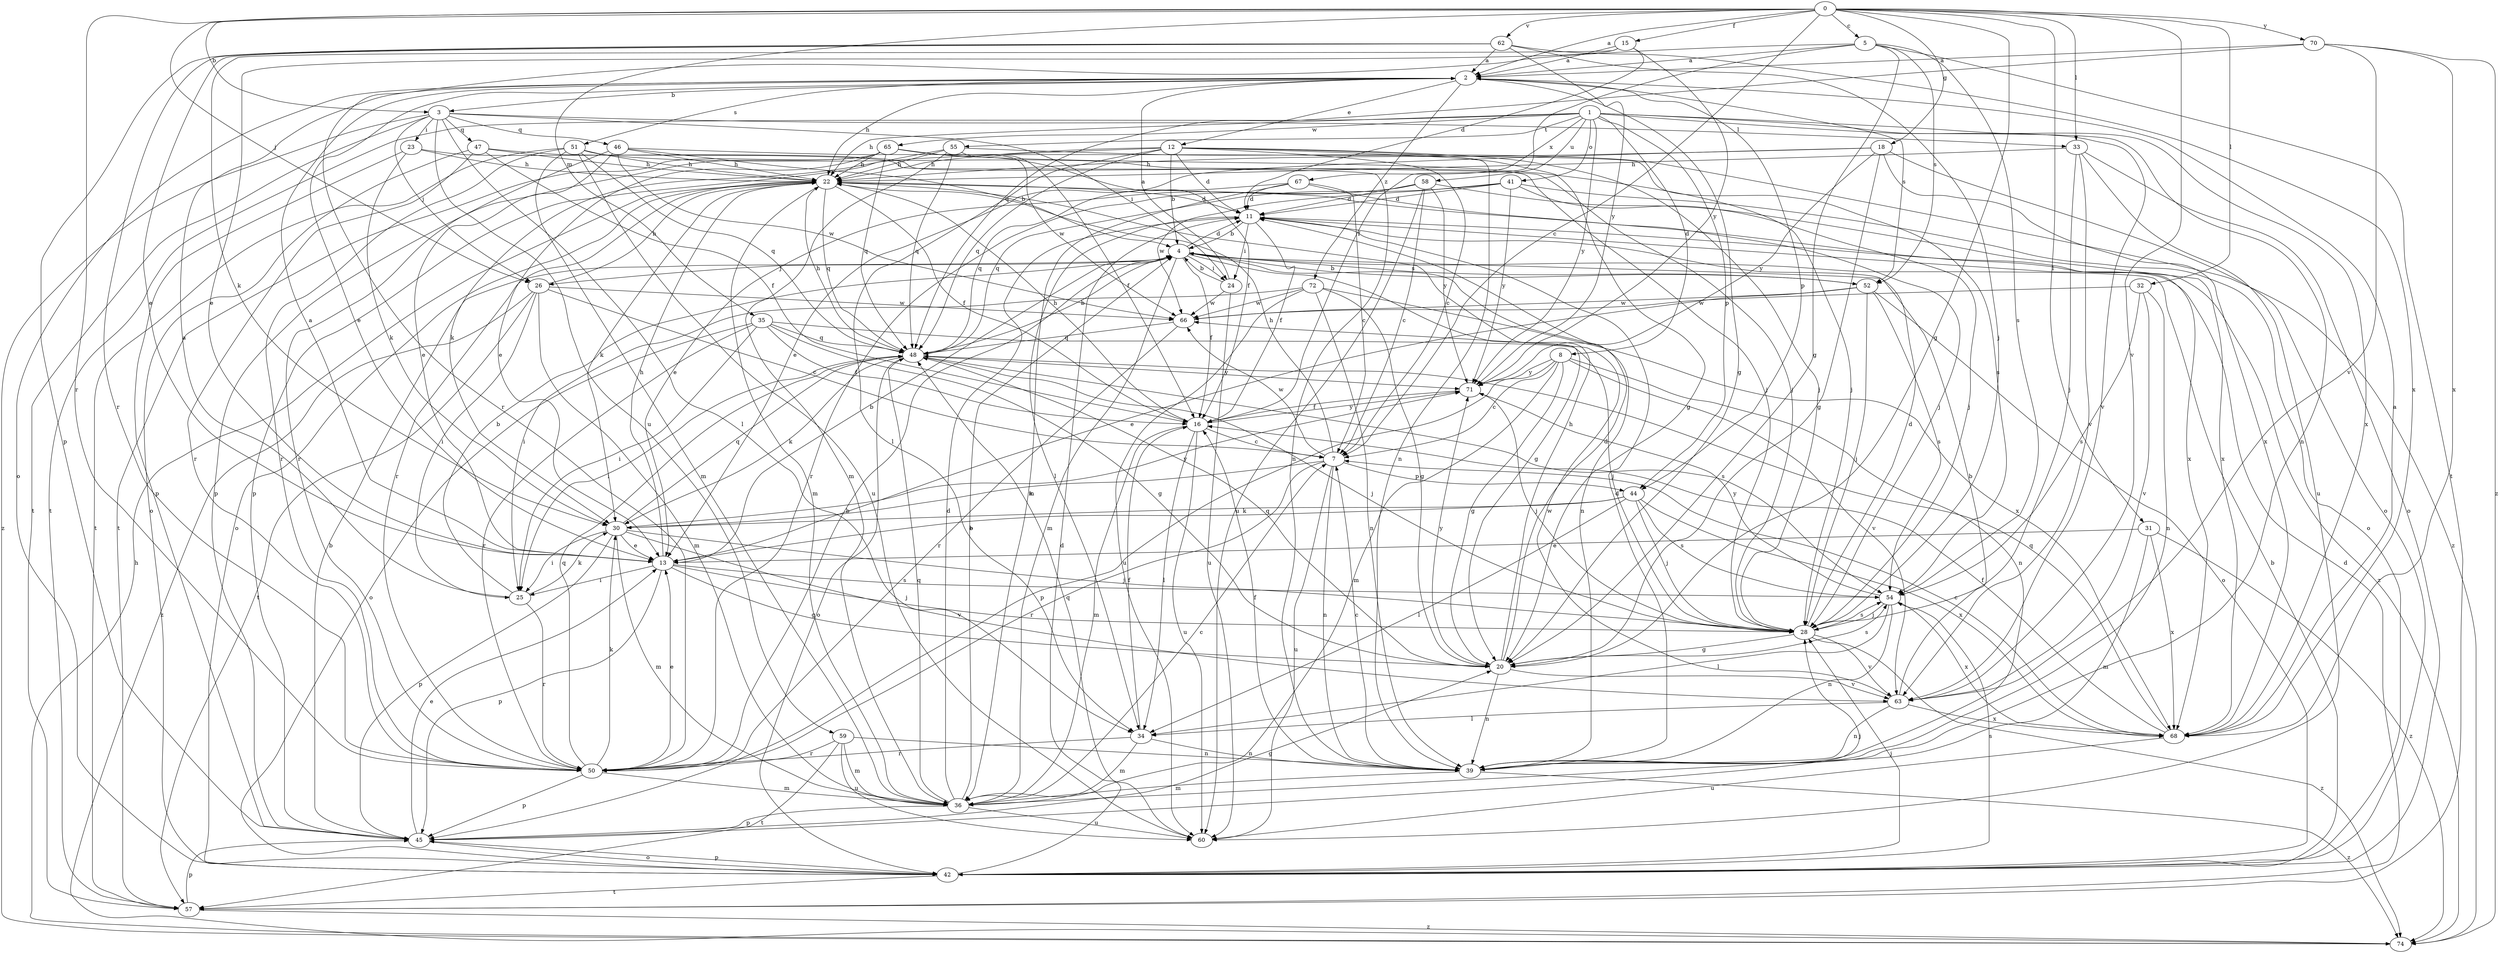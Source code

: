 strict digraph  {
0;
1;
2;
3;
4;
5;
7;
8;
11;
12;
13;
15;
16;
18;
20;
22;
23;
24;
25;
26;
28;
30;
31;
32;
33;
34;
35;
36;
39;
41;
42;
44;
45;
46;
47;
48;
50;
51;
52;
54;
55;
57;
58;
59;
60;
62;
63;
65;
66;
67;
68;
70;
71;
72;
74;
0 -> 2  [label=a];
0 -> 3  [label=b];
0 -> 5  [label=c];
0 -> 7  [label=c];
0 -> 15  [label=f];
0 -> 18  [label=g];
0 -> 20  [label=g];
0 -> 26  [label=j];
0 -> 31  [label=l];
0 -> 32  [label=l];
0 -> 33  [label=l];
0 -> 35  [label=m];
0 -> 50  [label=r];
0 -> 62  [label=v];
0 -> 63  [label=v];
0 -> 70  [label=y];
1 -> 8  [label=d];
1 -> 22  [label=h];
1 -> 39  [label=n];
1 -> 41  [label=o];
1 -> 44  [label=p];
1 -> 55  [label=t];
1 -> 57  [label=t];
1 -> 58  [label=u];
1 -> 63  [label=v];
1 -> 65  [label=w];
1 -> 67  [label=x];
1 -> 68  [label=x];
1 -> 71  [label=y];
2 -> 3  [label=b];
2 -> 12  [label=e];
2 -> 13  [label=e];
2 -> 20  [label=g];
2 -> 22  [label=h];
2 -> 42  [label=o];
2 -> 44  [label=p];
2 -> 51  [label=s];
2 -> 52  [label=s];
2 -> 72  [label=z];
3 -> 23  [label=i];
3 -> 24  [label=i];
3 -> 26  [label=j];
3 -> 33  [label=l];
3 -> 34  [label=l];
3 -> 46  [label=q];
3 -> 47  [label=q];
3 -> 57  [label=t];
3 -> 59  [label=u];
3 -> 74  [label=z];
4 -> 11  [label=d];
4 -> 16  [label=f];
4 -> 20  [label=g];
4 -> 24  [label=i];
4 -> 26  [label=j];
4 -> 36  [label=m];
4 -> 39  [label=n];
4 -> 52  [label=s];
5 -> 2  [label=a];
5 -> 16  [label=f];
5 -> 20  [label=g];
5 -> 50  [label=r];
5 -> 52  [label=s];
5 -> 54  [label=s];
5 -> 57  [label=t];
7 -> 22  [label=h];
7 -> 30  [label=k];
7 -> 39  [label=n];
7 -> 44  [label=p];
7 -> 50  [label=r];
7 -> 60  [label=u];
7 -> 66  [label=w];
8 -> 7  [label=c];
8 -> 20  [label=g];
8 -> 36  [label=m];
8 -> 39  [label=n];
8 -> 45  [label=p];
8 -> 63  [label=v];
8 -> 71  [label=y];
11 -> 4  [label=b];
11 -> 16  [label=f];
11 -> 24  [label=i];
11 -> 34  [label=l];
11 -> 74  [label=z];
12 -> 4  [label=b];
12 -> 7  [label=c];
12 -> 11  [label=d];
12 -> 20  [label=g];
12 -> 22  [label=h];
12 -> 28  [label=j];
12 -> 34  [label=l];
12 -> 39  [label=n];
12 -> 45  [label=p];
12 -> 48  [label=q];
13 -> 2  [label=a];
13 -> 4  [label=b];
13 -> 20  [label=g];
13 -> 22  [label=h];
13 -> 25  [label=i];
13 -> 28  [label=j];
13 -> 45  [label=p];
13 -> 54  [label=s];
15 -> 2  [label=a];
15 -> 11  [label=d];
15 -> 13  [label=e];
15 -> 30  [label=k];
15 -> 71  [label=y];
16 -> 7  [label=c];
16 -> 22  [label=h];
16 -> 34  [label=l];
16 -> 36  [label=m];
16 -> 60  [label=u];
16 -> 71  [label=y];
18 -> 13  [label=e];
18 -> 20  [label=g];
18 -> 22  [label=h];
18 -> 42  [label=o];
18 -> 68  [label=x];
18 -> 71  [label=y];
20 -> 11  [label=d];
20 -> 22  [label=h];
20 -> 39  [label=n];
20 -> 48  [label=q];
20 -> 54  [label=s];
20 -> 63  [label=v];
20 -> 71  [label=y];
22 -> 11  [label=d];
22 -> 16  [label=f];
22 -> 30  [label=k];
22 -> 36  [label=m];
22 -> 42  [label=o];
22 -> 48  [label=q];
22 -> 50  [label=r];
22 -> 68  [label=x];
23 -> 22  [label=h];
23 -> 28  [label=j];
23 -> 30  [label=k];
23 -> 45  [label=p];
24 -> 2  [label=a];
24 -> 4  [label=b];
24 -> 60  [label=u];
24 -> 66  [label=w];
25 -> 2  [label=a];
25 -> 4  [label=b];
25 -> 30  [label=k];
25 -> 50  [label=r];
26 -> 7  [label=c];
26 -> 22  [label=h];
26 -> 25  [label=i];
26 -> 36  [label=m];
26 -> 57  [label=t];
26 -> 66  [label=w];
26 -> 74  [label=z];
28 -> 11  [label=d];
28 -> 20  [label=g];
28 -> 54  [label=s];
28 -> 63  [label=v];
28 -> 74  [label=z];
30 -> 13  [label=e];
30 -> 25  [label=i];
30 -> 28  [label=j];
30 -> 36  [label=m];
30 -> 45  [label=p];
30 -> 48  [label=q];
30 -> 63  [label=v];
30 -> 71  [label=y];
31 -> 13  [label=e];
31 -> 36  [label=m];
31 -> 68  [label=x];
31 -> 74  [label=z];
32 -> 39  [label=n];
32 -> 54  [label=s];
32 -> 63  [label=v];
32 -> 66  [label=w];
33 -> 22  [label=h];
33 -> 28  [label=j];
33 -> 42  [label=o];
33 -> 60  [label=u];
33 -> 63  [label=v];
34 -> 16  [label=f];
34 -> 36  [label=m];
34 -> 39  [label=n];
34 -> 50  [label=r];
35 -> 16  [label=f];
35 -> 20  [label=g];
35 -> 25  [label=i];
35 -> 28  [label=j];
35 -> 42  [label=o];
35 -> 48  [label=q];
35 -> 50  [label=r];
36 -> 4  [label=b];
36 -> 7  [label=c];
36 -> 11  [label=d];
36 -> 45  [label=p];
36 -> 48  [label=q];
36 -> 60  [label=u];
39 -> 7  [label=c];
39 -> 11  [label=d];
39 -> 16  [label=f];
39 -> 36  [label=m];
39 -> 74  [label=z];
41 -> 11  [label=d];
41 -> 28  [label=j];
41 -> 42  [label=o];
41 -> 48  [label=q];
41 -> 66  [label=w];
41 -> 71  [label=y];
42 -> 4  [label=b];
42 -> 11  [label=d];
42 -> 28  [label=j];
42 -> 45  [label=p];
42 -> 54  [label=s];
42 -> 57  [label=t];
44 -> 13  [label=e];
44 -> 28  [label=j];
44 -> 30  [label=k];
44 -> 34  [label=l];
44 -> 54  [label=s];
44 -> 68  [label=x];
45 -> 4  [label=b];
45 -> 13  [label=e];
45 -> 20  [label=g];
45 -> 28  [label=j];
45 -> 42  [label=o];
46 -> 4  [label=b];
46 -> 13  [label=e];
46 -> 22  [label=h];
46 -> 50  [label=r];
46 -> 54  [label=s];
46 -> 66  [label=w];
47 -> 16  [label=f];
47 -> 22  [label=h];
47 -> 39  [label=n];
47 -> 42  [label=o];
47 -> 50  [label=r];
48 -> 4  [label=b];
48 -> 22  [label=h];
48 -> 25  [label=i];
48 -> 28  [label=j];
48 -> 30  [label=k];
48 -> 42  [label=o];
48 -> 54  [label=s];
48 -> 71  [label=y];
50 -> 4  [label=b];
50 -> 13  [label=e];
50 -> 30  [label=k];
50 -> 36  [label=m];
50 -> 45  [label=p];
50 -> 48  [label=q];
51 -> 22  [label=h];
51 -> 28  [label=j];
51 -> 36  [label=m];
51 -> 48  [label=q];
51 -> 50  [label=r];
51 -> 57  [label=t];
51 -> 60  [label=u];
52 -> 4  [label=b];
52 -> 13  [label=e];
52 -> 28  [label=j];
52 -> 42  [label=o];
52 -> 54  [label=s];
52 -> 66  [label=w];
54 -> 28  [label=j];
54 -> 34  [label=l];
54 -> 39  [label=n];
54 -> 68  [label=x];
54 -> 71  [label=y];
55 -> 16  [label=f];
55 -> 22  [label=h];
55 -> 30  [label=k];
55 -> 36  [label=m];
55 -> 48  [label=q];
55 -> 74  [label=z];
57 -> 11  [label=d];
57 -> 45  [label=p];
57 -> 74  [label=z];
58 -> 7  [label=c];
58 -> 11  [label=d];
58 -> 13  [label=e];
58 -> 50  [label=r];
58 -> 60  [label=u];
58 -> 68  [label=x];
58 -> 71  [label=y];
59 -> 36  [label=m];
59 -> 39  [label=n];
59 -> 50  [label=r];
59 -> 57  [label=t];
59 -> 60  [label=u];
60 -> 48  [label=q];
62 -> 2  [label=a];
62 -> 13  [label=e];
62 -> 28  [label=j];
62 -> 45  [label=p];
62 -> 50  [label=r];
62 -> 68  [label=x];
62 -> 71  [label=y];
63 -> 4  [label=b];
63 -> 34  [label=l];
63 -> 39  [label=n];
63 -> 66  [label=w];
63 -> 68  [label=x];
65 -> 13  [label=e];
65 -> 16  [label=f];
65 -> 22  [label=h];
65 -> 28  [label=j];
65 -> 45  [label=p];
65 -> 48  [label=q];
65 -> 57  [label=t];
65 -> 66  [label=w];
66 -> 48  [label=q];
66 -> 50  [label=r];
67 -> 7  [label=c];
67 -> 11  [label=d];
67 -> 28  [label=j];
67 -> 36  [label=m];
67 -> 48  [label=q];
68 -> 2  [label=a];
68 -> 7  [label=c];
68 -> 16  [label=f];
68 -> 48  [label=q];
68 -> 60  [label=u];
70 -> 2  [label=a];
70 -> 48  [label=q];
70 -> 63  [label=v];
70 -> 68  [label=x];
70 -> 74  [label=z];
71 -> 16  [label=f];
71 -> 28  [label=j];
72 -> 20  [label=g];
72 -> 25  [label=i];
72 -> 39  [label=n];
72 -> 60  [label=u];
72 -> 66  [label=w];
72 -> 68  [label=x];
74 -> 22  [label=h];
}
